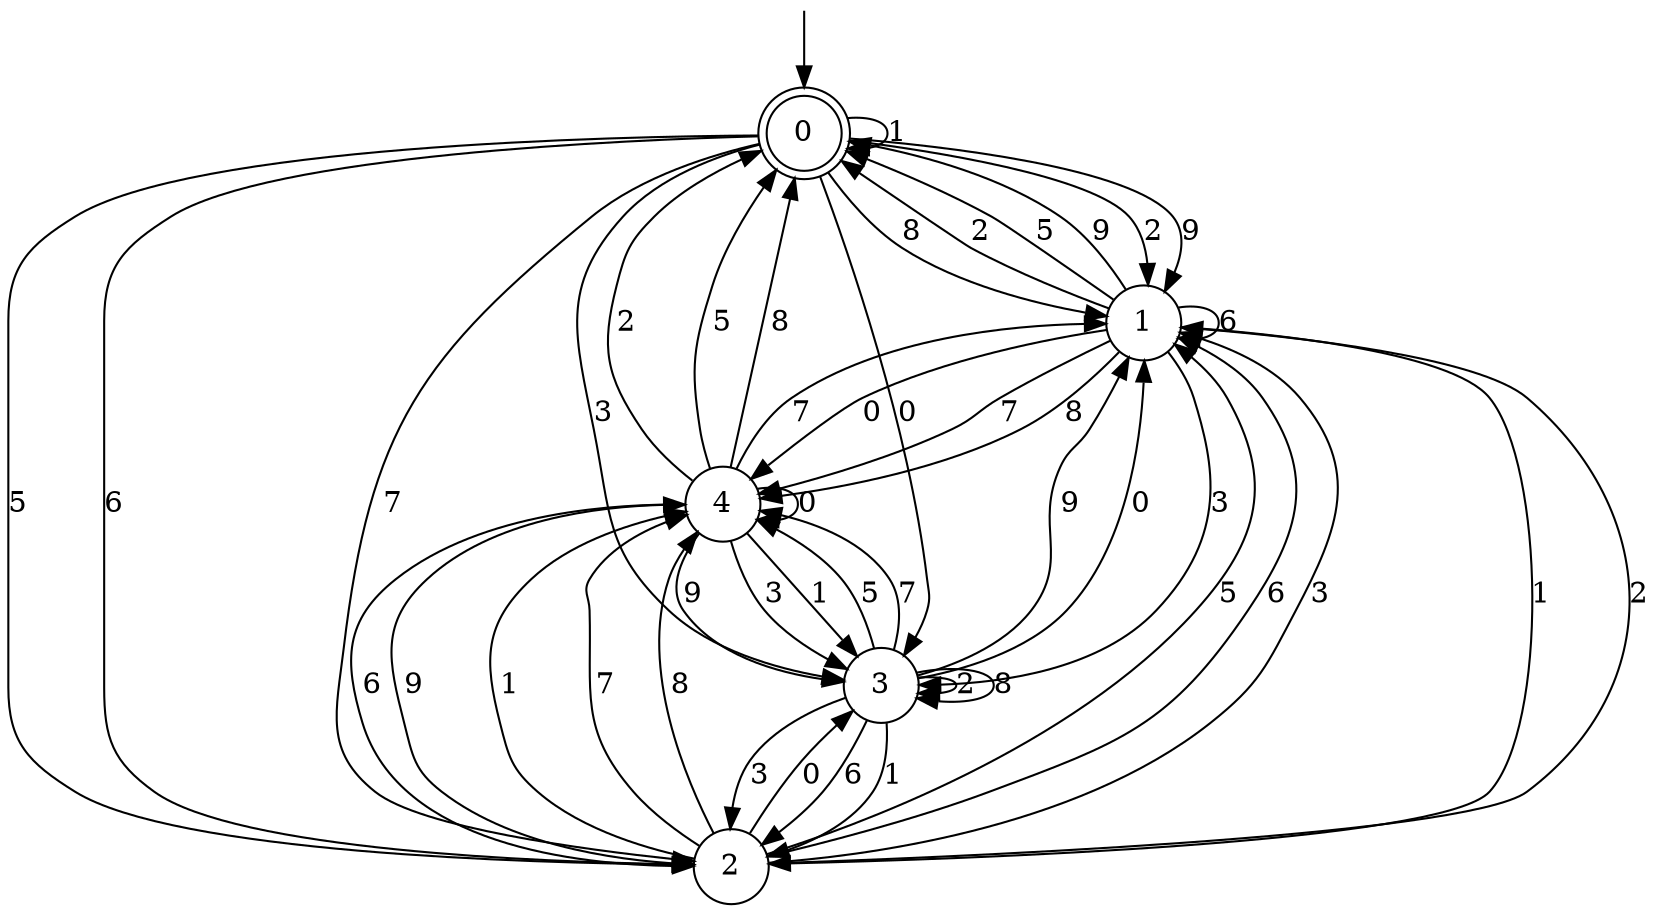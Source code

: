 digraph g {

	s0 [shape="doublecircle" label="0"];
	s1 [shape="circle" label="1"];
	s2 [shape="circle" label="2"];
	s3 [shape="circle" label="3"];
	s4 [shape="circle" label="4"];
	s0 -> s1 [label="2"];
	s0 -> s2 [label="5"];
	s0 -> s1 [label="9"];
	s0 -> s2 [label="6"];
	s0 -> s0 [label="1"];
	s0 -> s3 [label="3"];
	s0 -> s3 [label="0"];
	s0 -> s2 [label="7"];
	s0 -> s1 [label="8"];
	s1 -> s0 [label="2"];
	s1 -> s0 [label="5"];
	s1 -> s0 [label="9"];
	s1 -> s1 [label="6"];
	s1 -> s2 [label="1"];
	s1 -> s3 [label="3"];
	s1 -> s4 [label="0"];
	s1 -> s4 [label="7"];
	s1 -> s4 [label="8"];
	s2 -> s1 [label="2"];
	s2 -> s1 [label="5"];
	s2 -> s4 [label="9"];
	s2 -> s1 [label="6"];
	s2 -> s4 [label="1"];
	s2 -> s1 [label="3"];
	s2 -> s3 [label="0"];
	s2 -> s4 [label="7"];
	s2 -> s4 [label="8"];
	s3 -> s3 [label="2"];
	s3 -> s4 [label="5"];
	s3 -> s1 [label="9"];
	s3 -> s2 [label="6"];
	s3 -> s2 [label="1"];
	s3 -> s2 [label="3"];
	s3 -> s1 [label="0"];
	s3 -> s4 [label="7"];
	s3 -> s3 [label="8"];
	s4 -> s0 [label="2"];
	s4 -> s0 [label="5"];
	s4 -> s3 [label="9"];
	s4 -> s2 [label="6"];
	s4 -> s3 [label="1"];
	s4 -> s3 [label="3"];
	s4 -> s4 [label="0"];
	s4 -> s1 [label="7"];
	s4 -> s0 [label="8"];

__start0 [label="" shape="none" width="0" height="0"];
__start0 -> s0;

}

